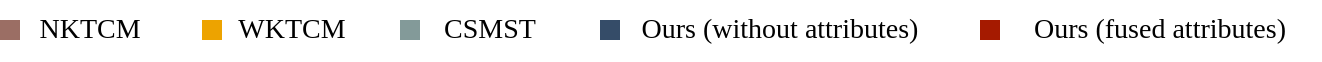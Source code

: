 <mxfile version="24.8.9">
  <diagram name="第 1 页" id="q4Xr1My0I-iD6dUz-8R3">
    <mxGraphModel dx="794" dy="412" grid="1" gridSize="10" guides="1" tooltips="1" connect="1" arrows="1" fold="1" page="1" pageScale="1" pageWidth="827" pageHeight="1169" math="0" shadow="0">
      <root>
        <mxCell id="0" />
        <mxCell id="1" parent="0" />
        <mxCell id="FuVlZmLgShEflpSIbkMq-4" value="" style="whiteSpace=wrap;html=1;aspect=fixed;fillColor=#9b6e64;strokeColor=none;" vertex="1" parent="1">
          <mxGeometry x="153" y="290" width="10" height="10" as="geometry" />
        </mxCell>
        <mxCell id="FuVlZmLgShEflpSIbkMq-5" value="&lt;font style=&quot;font-size: 14px;&quot; face=&quot;Times New Roman&quot;&gt;NKTCM&lt;/font&gt;" style="text;html=1;align=center;verticalAlign=middle;whiteSpace=wrap;rounded=0;" vertex="1" parent="1">
          <mxGeometry x="163" y="280" width="70" height="30" as="geometry" />
        </mxCell>
        <mxCell id="FuVlZmLgShEflpSIbkMq-6" value="" style="whiteSpace=wrap;html=1;aspect=fixed;fillColor=#eda300;strokeColor=none;" vertex="1" parent="1">
          <mxGeometry x="254" y="290" width="10" height="10" as="geometry" />
        </mxCell>
        <mxCell id="FuVlZmLgShEflpSIbkMq-7" value="&lt;font style=&quot;font-size: 14px;&quot; face=&quot;Times New Roman&quot;&gt;WKTCM&lt;/font&gt;" style="text;html=1;align=center;verticalAlign=middle;whiteSpace=wrap;rounded=0;" vertex="1" parent="1">
          <mxGeometry x="264" y="280" width="70" height="30" as="geometry" />
        </mxCell>
        <mxCell id="FuVlZmLgShEflpSIbkMq-9" value="" style="whiteSpace=wrap;html=1;aspect=fixed;fillColor=#839a99;strokeColor=none;" vertex="1" parent="1">
          <mxGeometry x="353" y="290" width="10" height="10" as="geometry" />
        </mxCell>
        <mxCell id="FuVlZmLgShEflpSIbkMq-10" value="&lt;font style=&quot;font-size: 14px;&quot; face=&quot;Times New Roman&quot;&gt;CSMST&lt;/font&gt;" style="text;html=1;align=center;verticalAlign=middle;whiteSpace=wrap;rounded=0;" vertex="1" parent="1">
          <mxGeometry x="363" y="280" width="70" height="30" as="geometry" />
        </mxCell>
        <mxCell id="FuVlZmLgShEflpSIbkMq-12" value="" style="whiteSpace=wrap;html=1;aspect=fixed;fillColor=#354c68;strokeColor=none;" vertex="1" parent="1">
          <mxGeometry x="453" y="290" width="10" height="10" as="geometry" />
        </mxCell>
        <mxCell id="FuVlZmLgShEflpSIbkMq-13" value="&lt;font face=&quot;Times New Roman&quot;&gt;&lt;span style=&quot;font-size: 14px;&quot;&gt;Ours (without attributes)&lt;/span&gt;&lt;/font&gt;" style="text;html=1;align=center;verticalAlign=middle;whiteSpace=wrap;rounded=0;" vertex="1" parent="1">
          <mxGeometry x="463" y="280" width="160" height="30" as="geometry" />
        </mxCell>
        <mxCell id="FuVlZmLgShEflpSIbkMq-14" value="" style="whiteSpace=wrap;html=1;aspect=fixed;fillColor=#a51a00;strokeColor=none;" vertex="1" parent="1">
          <mxGeometry x="643" y="290" width="10" height="10" as="geometry" />
        </mxCell>
        <mxCell id="FuVlZmLgShEflpSIbkMq-15" value="&lt;font face=&quot;Times New Roman&quot;&gt;&lt;span style=&quot;font-size: 14px;&quot;&gt;Ours (fused attributes)&lt;/span&gt;&lt;/font&gt;" style="text;html=1;align=center;verticalAlign=middle;whiteSpace=wrap;rounded=0;" vertex="1" parent="1">
          <mxGeometry x="653" y="280" width="160" height="30" as="geometry" />
        </mxCell>
      </root>
    </mxGraphModel>
  </diagram>
</mxfile>
